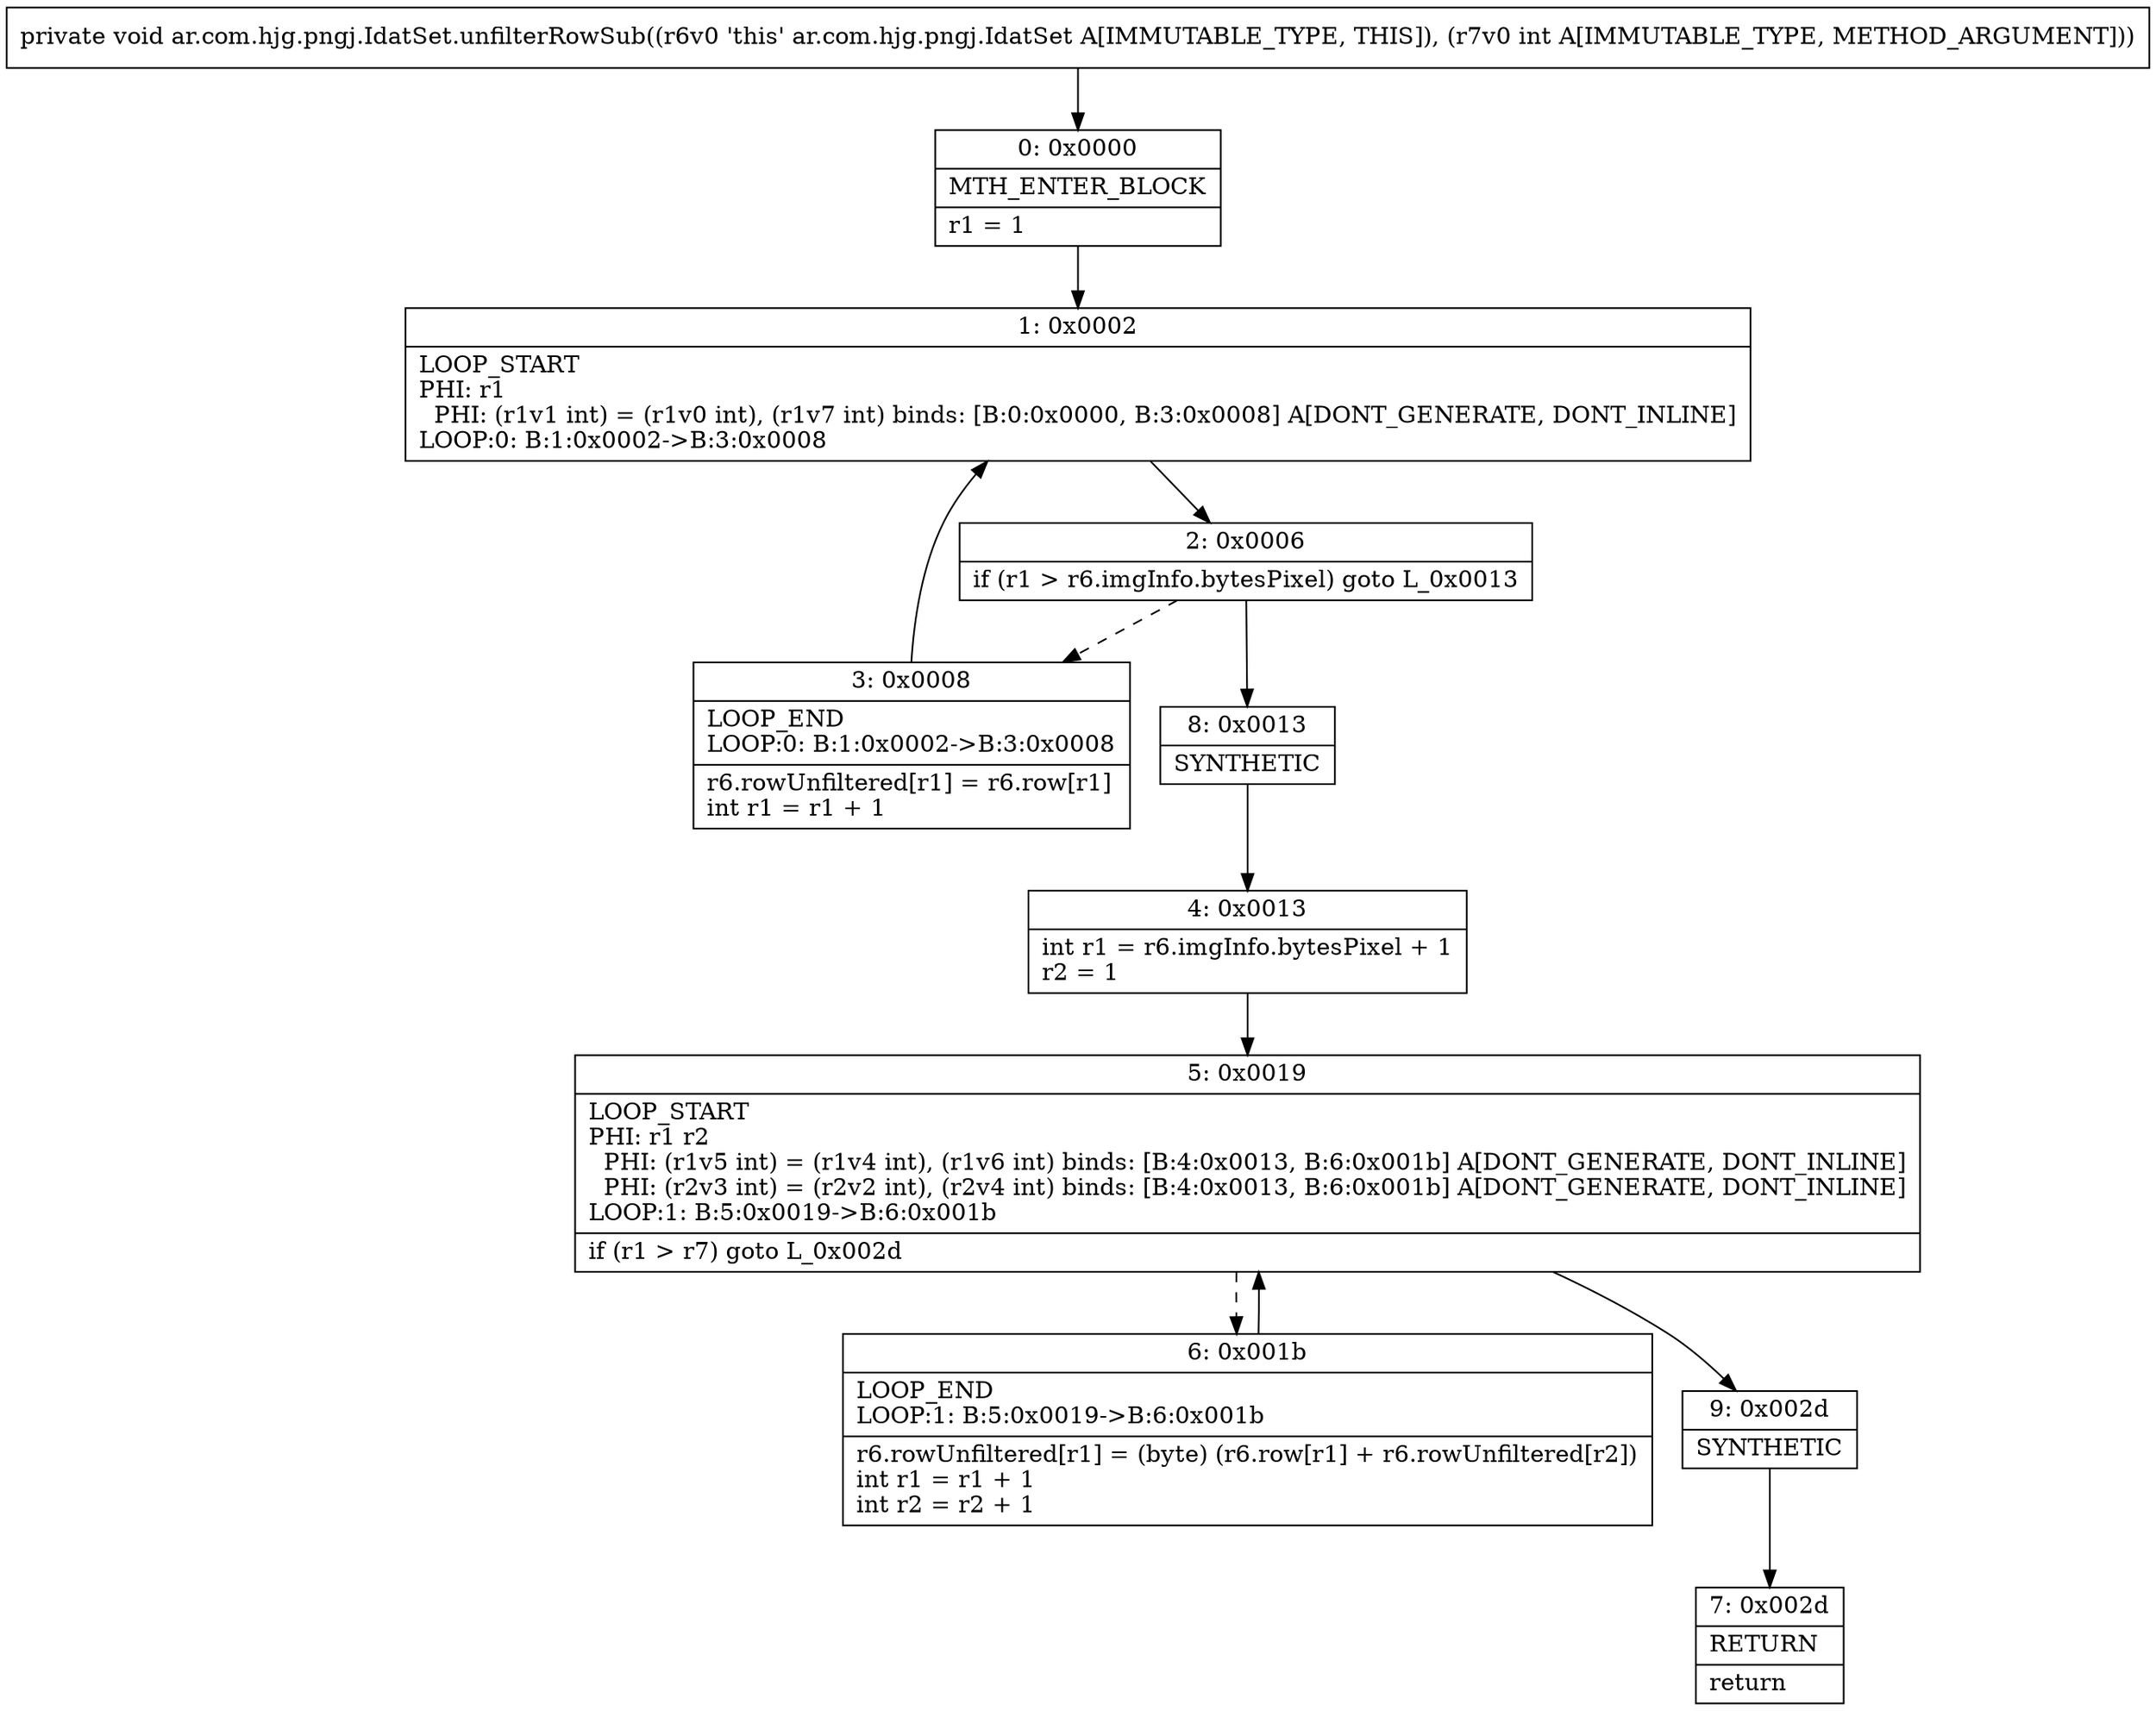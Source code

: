 digraph "CFG forar.com.hjg.pngj.IdatSet.unfilterRowSub(I)V" {
Node_0 [shape=record,label="{0\:\ 0x0000|MTH_ENTER_BLOCK\l|r1 = 1\l}"];
Node_1 [shape=record,label="{1\:\ 0x0002|LOOP_START\lPHI: r1 \l  PHI: (r1v1 int) = (r1v0 int), (r1v7 int) binds: [B:0:0x0000, B:3:0x0008] A[DONT_GENERATE, DONT_INLINE]\lLOOP:0: B:1:0x0002\-\>B:3:0x0008\l}"];
Node_2 [shape=record,label="{2\:\ 0x0006|if (r1 \> r6.imgInfo.bytesPixel) goto L_0x0013\l}"];
Node_3 [shape=record,label="{3\:\ 0x0008|LOOP_END\lLOOP:0: B:1:0x0002\-\>B:3:0x0008\l|r6.rowUnfiltered[r1] = r6.row[r1]\lint r1 = r1 + 1\l}"];
Node_4 [shape=record,label="{4\:\ 0x0013|int r1 = r6.imgInfo.bytesPixel + 1\lr2 = 1\l}"];
Node_5 [shape=record,label="{5\:\ 0x0019|LOOP_START\lPHI: r1 r2 \l  PHI: (r1v5 int) = (r1v4 int), (r1v6 int) binds: [B:4:0x0013, B:6:0x001b] A[DONT_GENERATE, DONT_INLINE]\l  PHI: (r2v3 int) = (r2v2 int), (r2v4 int) binds: [B:4:0x0013, B:6:0x001b] A[DONT_GENERATE, DONT_INLINE]\lLOOP:1: B:5:0x0019\-\>B:6:0x001b\l|if (r1 \> r7) goto L_0x002d\l}"];
Node_6 [shape=record,label="{6\:\ 0x001b|LOOP_END\lLOOP:1: B:5:0x0019\-\>B:6:0x001b\l|r6.rowUnfiltered[r1] = (byte) (r6.row[r1] + r6.rowUnfiltered[r2])\lint r1 = r1 + 1\lint r2 = r2 + 1\l}"];
Node_7 [shape=record,label="{7\:\ 0x002d|RETURN\l|return\l}"];
Node_8 [shape=record,label="{8\:\ 0x0013|SYNTHETIC\l}"];
Node_9 [shape=record,label="{9\:\ 0x002d|SYNTHETIC\l}"];
MethodNode[shape=record,label="{private void ar.com.hjg.pngj.IdatSet.unfilterRowSub((r6v0 'this' ar.com.hjg.pngj.IdatSet A[IMMUTABLE_TYPE, THIS]), (r7v0 int A[IMMUTABLE_TYPE, METHOD_ARGUMENT])) }"];
MethodNode -> Node_0;
Node_0 -> Node_1;
Node_1 -> Node_2;
Node_2 -> Node_3[style=dashed];
Node_2 -> Node_8;
Node_3 -> Node_1;
Node_4 -> Node_5;
Node_5 -> Node_6[style=dashed];
Node_5 -> Node_9;
Node_6 -> Node_5;
Node_8 -> Node_4;
Node_9 -> Node_7;
}

